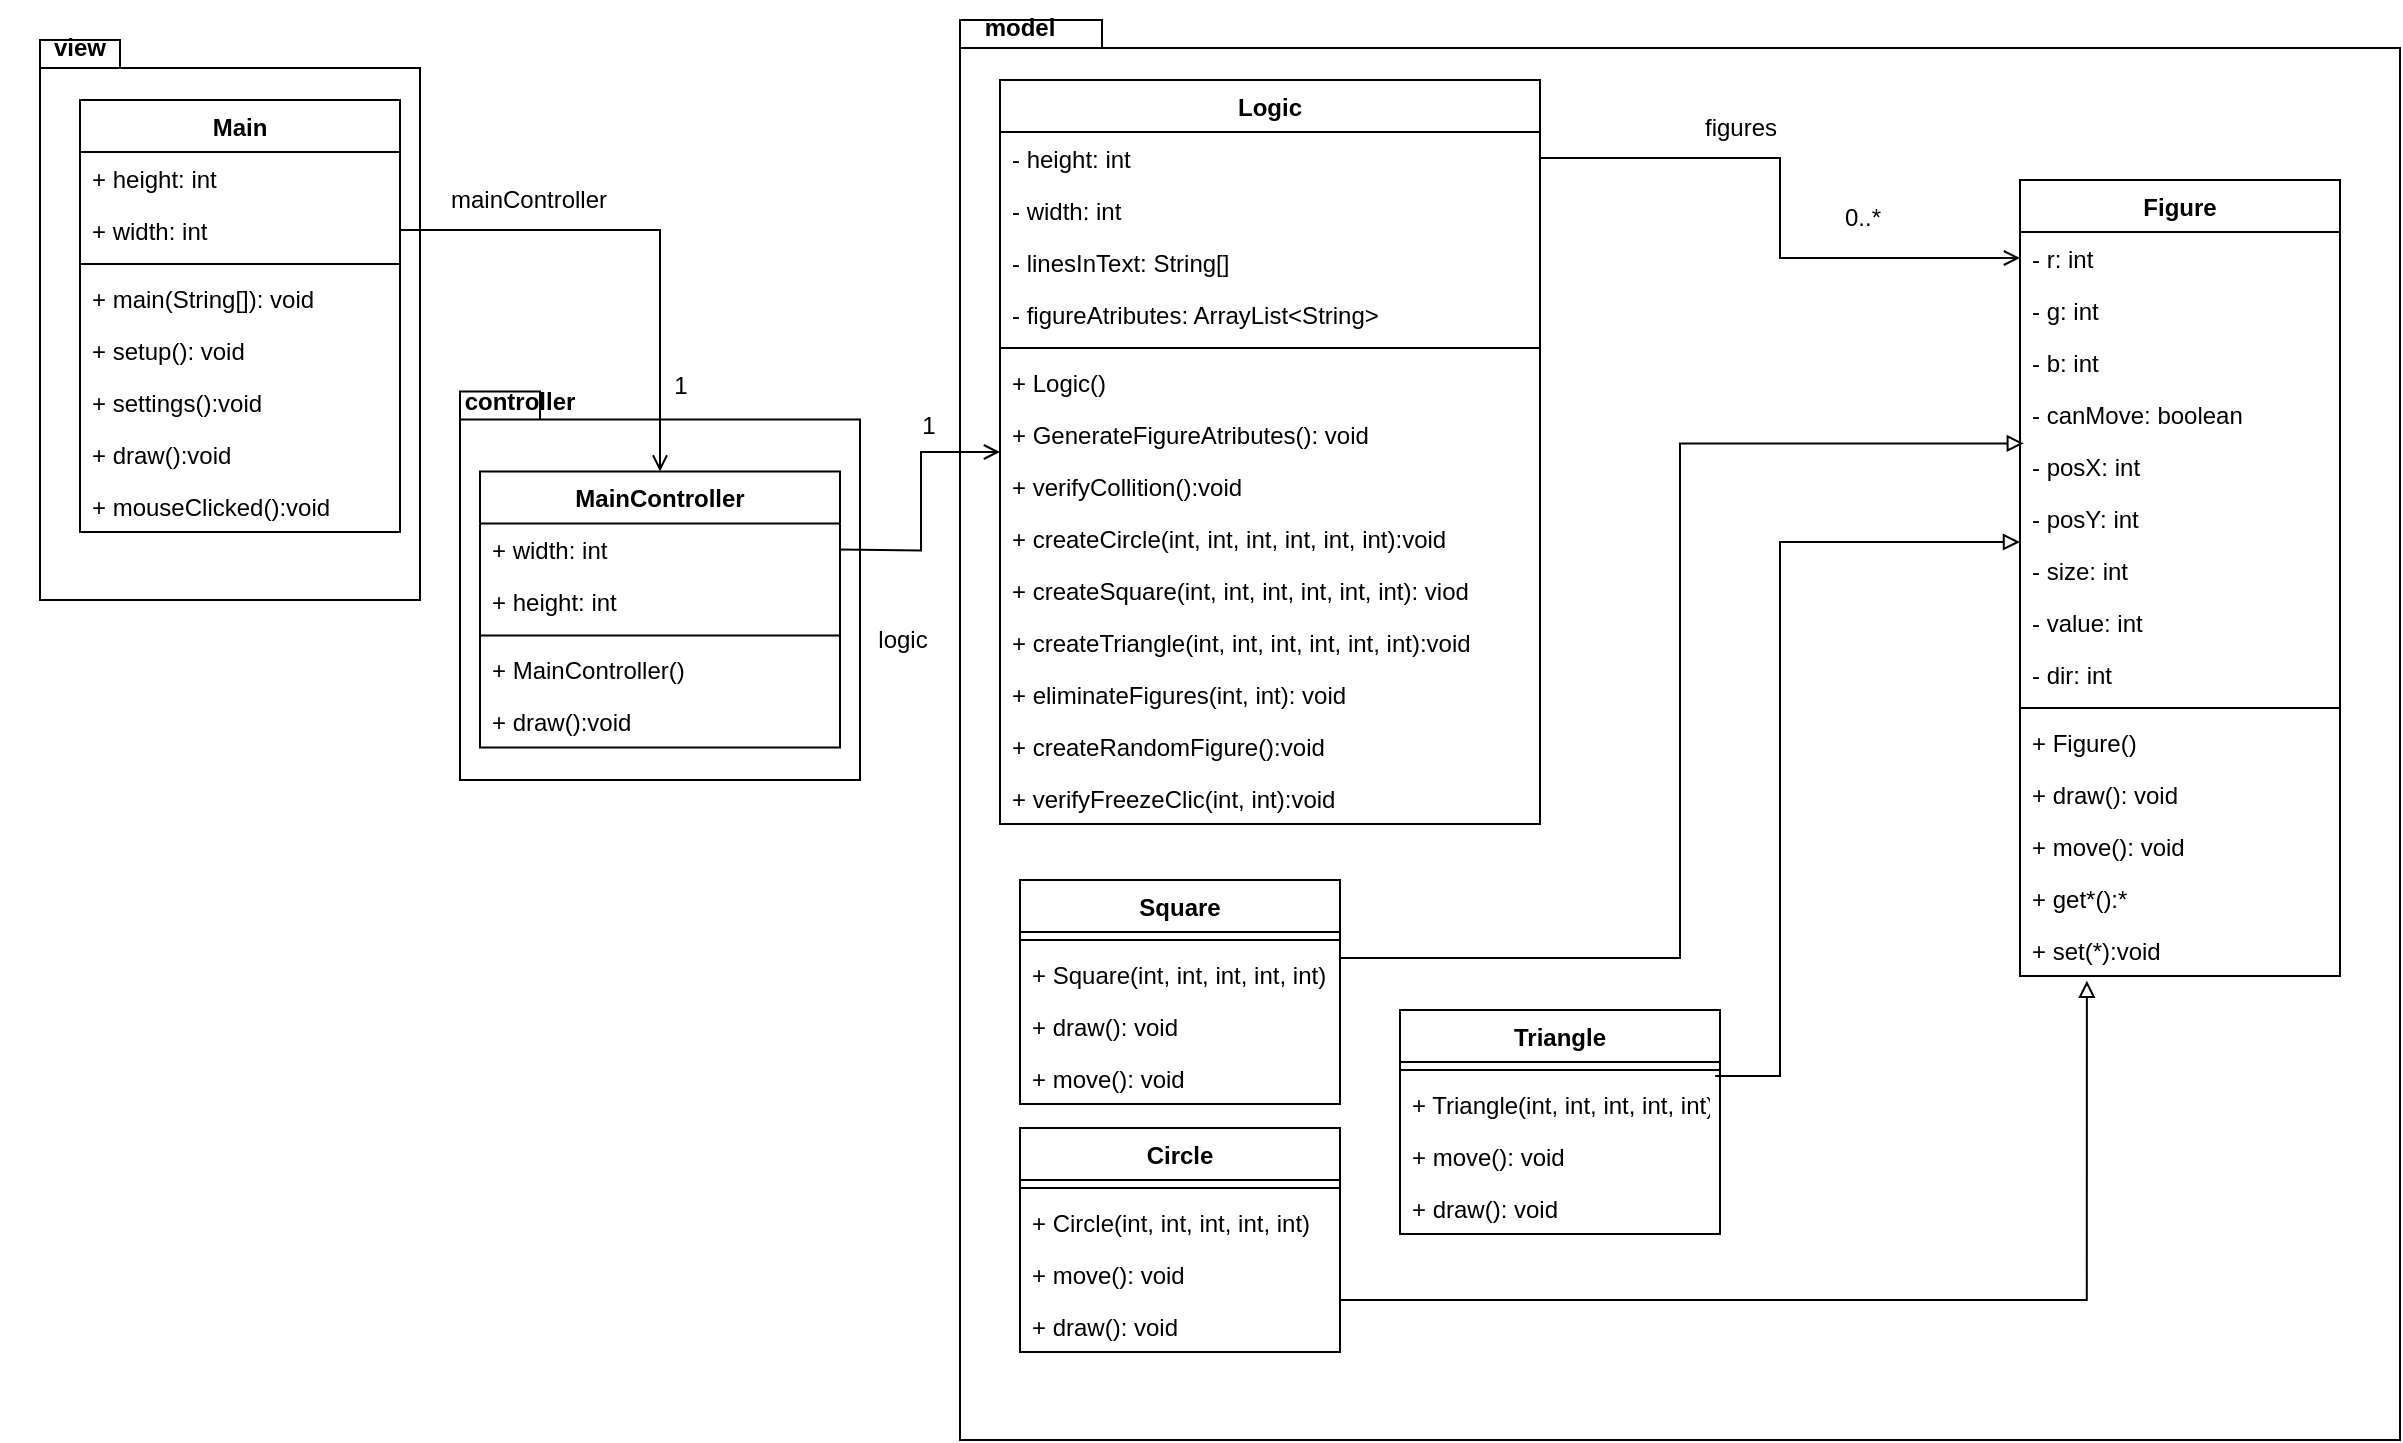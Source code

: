 <mxfile version="14.5.8" type="device"><diagram id="_qGnthvQk5ZYkVAYRONv" name="Page-1"><mxGraphModel dx="1828" dy="1073" grid="1" gridSize="10" guides="1" tooltips="1" connect="1" arrows="1" fold="1" page="1" pageScale="1" pageWidth="827" pageHeight="1169" math="0" shadow="0"><root><mxCell id="0"/><mxCell id="1" parent="0"/><mxCell id="oOan5vxvu7fPXLd4B6Ez-13" value="" style="shape=folder;fontStyle=1;spacingTop=10;tabWidth=40;tabHeight=14;tabPosition=left;html=1;" vertex="1" parent="1"><mxGeometry x="260" y="245.71" width="200" height="194.29" as="geometry"/></mxCell><mxCell id="oOan5vxvu7fPXLd4B6Ez-14" value="controller" style="text;align=center;fontStyle=1;verticalAlign=middle;spacingLeft=3;spacingRight=3;strokeColor=none;rotatable=0;points=[[0,0.5],[1,0.5]];portConstraint=eastwest;fontSize=12;" vertex="1" parent="1"><mxGeometry x="210" y="237" width="160" height="26" as="geometry"/></mxCell><mxCell id="oOan5vxvu7fPXLd4B6Ez-10" value="" style="shape=folder;fontStyle=1;spacingTop=10;tabWidth=40;tabHeight=14;tabPosition=left;html=1;" vertex="1" parent="1"><mxGeometry x="50" y="70" width="190" height="280" as="geometry"/></mxCell><mxCell id="oOan5vxvu7fPXLd4B6Ez-1" value="Main" style="swimlane;fontStyle=1;align=center;verticalAlign=top;childLayout=stackLayout;horizontal=1;startSize=26;horizontalStack=0;resizeParent=1;resizeParentMax=0;resizeLast=0;collapsible=1;marginBottom=0;" vertex="1" parent="1"><mxGeometry x="70" y="100" width="160" height="216" as="geometry"/></mxCell><mxCell id="oOan5vxvu7fPXLd4B6Ez-2" value="+ height: int" style="text;strokeColor=none;fillColor=none;align=left;verticalAlign=top;spacingLeft=4;spacingRight=4;overflow=hidden;rotatable=0;points=[[0,0.5],[1,0.5]];portConstraint=eastwest;" vertex="1" parent="oOan5vxvu7fPXLd4B6Ez-1"><mxGeometry y="26" width="160" height="26" as="geometry"/></mxCell><mxCell id="oOan5vxvu7fPXLd4B6Ez-9" value="+ width: int" style="text;strokeColor=none;fillColor=none;align=left;verticalAlign=top;spacingLeft=4;spacingRight=4;overflow=hidden;rotatable=0;points=[[0,0.5],[1,0.5]];portConstraint=eastwest;" vertex="1" parent="oOan5vxvu7fPXLd4B6Ez-1"><mxGeometry y="52" width="160" height="26" as="geometry"/></mxCell><mxCell id="oOan5vxvu7fPXLd4B6Ez-3" value="" style="line;strokeWidth=1;fillColor=none;align=left;verticalAlign=middle;spacingTop=-1;spacingLeft=3;spacingRight=3;rotatable=0;labelPosition=right;points=[];portConstraint=eastwest;" vertex="1" parent="oOan5vxvu7fPXLd4B6Ez-1"><mxGeometry y="78" width="160" height="8" as="geometry"/></mxCell><mxCell id="oOan5vxvu7fPXLd4B6Ez-4" value="+ main(String[]): void" style="text;strokeColor=none;fillColor=none;align=left;verticalAlign=top;spacingLeft=4;spacingRight=4;overflow=hidden;rotatable=0;points=[[0,0.5],[1,0.5]];portConstraint=eastwest;" vertex="1" parent="oOan5vxvu7fPXLd4B6Ez-1"><mxGeometry y="86" width="160" height="26" as="geometry"/></mxCell><mxCell id="oOan5vxvu7fPXLd4B6Ez-83" value="+ setup(): void" style="text;strokeColor=none;fillColor=none;align=left;verticalAlign=top;spacingLeft=4;spacingRight=4;overflow=hidden;rotatable=0;points=[[0,0.5],[1,0.5]];portConstraint=eastwest;" vertex="1" parent="oOan5vxvu7fPXLd4B6Ez-1"><mxGeometry y="112" width="160" height="26" as="geometry"/></mxCell><mxCell id="oOan5vxvu7fPXLd4B6Ez-86" value="+ settings():void" style="text;strokeColor=none;fillColor=none;align=left;verticalAlign=top;spacingLeft=4;spacingRight=4;overflow=hidden;rotatable=0;points=[[0,0.5],[1,0.5]];portConstraint=eastwest;" vertex="1" parent="oOan5vxvu7fPXLd4B6Ez-1"><mxGeometry y="138" width="160" height="26" as="geometry"/></mxCell><mxCell id="oOan5vxvu7fPXLd4B6Ez-85" value="+ draw():void" style="text;strokeColor=none;fillColor=none;align=left;verticalAlign=top;spacingLeft=4;spacingRight=4;overflow=hidden;rotatable=0;points=[[0,0.5],[1,0.5]];portConstraint=eastwest;" vertex="1" parent="oOan5vxvu7fPXLd4B6Ez-1"><mxGeometry y="164" width="160" height="26" as="geometry"/></mxCell><mxCell id="oOan5vxvu7fPXLd4B6Ez-87" value="+ mouseClicked():void" style="text;strokeColor=none;fillColor=none;align=left;verticalAlign=top;spacingLeft=4;spacingRight=4;overflow=hidden;rotatable=0;points=[[0,0.5],[1,0.5]];portConstraint=eastwest;" vertex="1" parent="oOan5vxvu7fPXLd4B6Ez-1"><mxGeometry y="190" width="160" height="26" as="geometry"/></mxCell><mxCell id="oOan5vxvu7fPXLd4B6Ez-5" value="MainController" style="swimlane;fontStyle=1;align=center;verticalAlign=top;childLayout=stackLayout;horizontal=1;startSize=26;horizontalStack=0;resizeParent=1;resizeParentMax=0;resizeLast=0;collapsible=1;marginBottom=0;" vertex="1" parent="1"><mxGeometry x="270" y="285.71" width="180" height="138" as="geometry"/></mxCell><mxCell id="oOan5vxvu7fPXLd4B6Ez-89" value="+ width: int" style="text;strokeColor=none;fillColor=none;align=left;verticalAlign=top;spacingLeft=4;spacingRight=4;overflow=hidden;rotatable=0;points=[[0,0.5],[1,0.5]];portConstraint=eastwest;" vertex="1" parent="oOan5vxvu7fPXLd4B6Ez-5"><mxGeometry y="26" width="180" height="26" as="geometry"/></mxCell><mxCell id="oOan5vxvu7fPXLd4B6Ez-88" value="+ height: int" style="text;strokeColor=none;fillColor=none;align=left;verticalAlign=top;spacingLeft=4;spacingRight=4;overflow=hidden;rotatable=0;points=[[0,0.5],[1,0.5]];portConstraint=eastwest;" vertex="1" parent="oOan5vxvu7fPXLd4B6Ez-5"><mxGeometry y="52" width="180" height="26" as="geometry"/></mxCell><mxCell id="oOan5vxvu7fPXLd4B6Ez-7" value="" style="line;strokeWidth=1;fillColor=none;align=left;verticalAlign=middle;spacingTop=-1;spacingLeft=3;spacingRight=3;rotatable=0;labelPosition=right;points=[];portConstraint=eastwest;" vertex="1" parent="oOan5vxvu7fPXLd4B6Ez-5"><mxGeometry y="78" width="180" height="8" as="geometry"/></mxCell><mxCell id="oOan5vxvu7fPXLd4B6Ez-8" value="+ MainController()" style="text;strokeColor=none;fillColor=none;align=left;verticalAlign=top;spacingLeft=4;spacingRight=4;overflow=hidden;rotatable=0;points=[[0,0.5],[1,0.5]];portConstraint=eastwest;" vertex="1" parent="oOan5vxvu7fPXLd4B6Ez-5"><mxGeometry y="86" width="180" height="26" as="geometry"/></mxCell><mxCell id="oOan5vxvu7fPXLd4B6Ez-90" value="+ draw():void" style="text;strokeColor=none;fillColor=none;align=left;verticalAlign=top;spacingLeft=4;spacingRight=4;overflow=hidden;rotatable=0;points=[[0,0.5],[1,0.5]];portConstraint=eastwest;" vertex="1" parent="oOan5vxvu7fPXLd4B6Ez-5"><mxGeometry y="112" width="180" height="26" as="geometry"/></mxCell><mxCell id="oOan5vxvu7fPXLd4B6Ez-11" value="view" style="text;align=center;fontStyle=1;verticalAlign=middle;spacingLeft=3;spacingRight=3;strokeColor=none;rotatable=0;points=[[0,0.5],[1,0.5]];portConstraint=eastwest;" vertex="1" parent="1"><mxGeometry x="30" y="60" width="80" height="26" as="geometry"/></mxCell><mxCell id="oOan5vxvu7fPXLd4B6Ez-12" style="edgeStyle=orthogonalEdgeStyle;rounded=0;orthogonalLoop=1;jettySize=auto;html=1;exitX=1;exitY=0.5;exitDx=0;exitDy=0;entryX=0.5;entryY=0;entryDx=0;entryDy=0;endArrow=open;endFill=0;" edge="1" parent="1" source="oOan5vxvu7fPXLd4B6Ez-9" target="oOan5vxvu7fPXLd4B6Ez-5"><mxGeometry relative="1" as="geometry"/></mxCell><mxCell id="oOan5vxvu7fPXLd4B6Ez-22" value="1" style="edgeLabel;html=1;align=center;verticalAlign=middle;resizable=0;points=[];fontSize=12;" vertex="1" connectable="0" parent="oOan5vxvu7fPXLd4B6Ez-12"><mxGeometry x="0.621" y="4" relative="1" as="geometry"><mxPoint x="6" y="5" as="offset"/></mxGeometry></mxCell><mxCell id="oOan5vxvu7fPXLd4B6Ez-24" value="mainController" style="edgeLabel;html=1;align=center;verticalAlign=middle;resizable=0;points=[];fontSize=12;" vertex="1" connectable="0" parent="oOan5vxvu7fPXLd4B6Ez-12"><mxGeometry x="-0.591" y="-1" relative="1" as="geometry"><mxPoint x="12" y="-16" as="offset"/></mxGeometry></mxCell><mxCell id="oOan5vxvu7fPXLd4B6Ez-15" value="" style="shape=folder;fontStyle=1;spacingTop=10;tabWidth=40;tabHeight=14;tabPosition=left;html=1;" vertex="1" parent="1"><mxGeometry x="510" y="60" width="720" height="710" as="geometry"/></mxCell><mxCell id="oOan5vxvu7fPXLd4B6Ez-16" value="model" style="text;align=center;fontStyle=1;verticalAlign=middle;spacingLeft=3;spacingRight=3;strokeColor=none;rotatable=0;points=[[0,0.5],[1,0.5]];portConstraint=eastwest;fontSize=12;" vertex="1" parent="1"><mxGeometry x="460" y="50" width="160" height="26" as="geometry"/></mxCell><mxCell id="oOan5vxvu7fPXLd4B6Ez-17" value="Logic" style="swimlane;fontStyle=1;align=center;verticalAlign=top;childLayout=stackLayout;horizontal=1;startSize=26;horizontalStack=0;resizeParent=1;resizeParentMax=0;resizeLast=0;collapsible=1;marginBottom=0;" vertex="1" parent="1"><mxGeometry x="530" y="90" width="270" height="372" as="geometry"/></mxCell><mxCell id="oOan5vxvu7fPXLd4B6Ez-18" value="- height: int" style="text;strokeColor=none;fillColor=none;align=left;verticalAlign=top;spacingLeft=4;spacingRight=4;overflow=hidden;rotatable=0;points=[[0,0.5],[1,0.5]];portConstraint=eastwest;" vertex="1" parent="oOan5vxvu7fPXLd4B6Ez-17"><mxGeometry y="26" width="270" height="26" as="geometry"/></mxCell><mxCell id="oOan5vxvu7fPXLd4B6Ez-74" value="- width: int" style="text;strokeColor=none;fillColor=none;align=left;verticalAlign=top;spacingLeft=4;spacingRight=4;overflow=hidden;rotatable=0;points=[[0,0.5],[1,0.5]];portConstraint=eastwest;" vertex="1" parent="oOan5vxvu7fPXLd4B6Ez-17"><mxGeometry y="52" width="270" height="26" as="geometry"/></mxCell><mxCell id="oOan5vxvu7fPXLd4B6Ez-75" value="- linesInText: String[]" style="text;strokeColor=none;fillColor=none;align=left;verticalAlign=top;spacingLeft=4;spacingRight=4;overflow=hidden;rotatable=0;points=[[0,0.5],[1,0.5]];portConstraint=eastwest;" vertex="1" parent="oOan5vxvu7fPXLd4B6Ez-17"><mxGeometry y="78" width="270" height="26" as="geometry"/></mxCell><mxCell id="oOan5vxvu7fPXLd4B6Ez-76" value="- figureAtributes: ArrayList&lt;String&gt;" style="text;strokeColor=none;fillColor=none;align=left;verticalAlign=top;spacingLeft=4;spacingRight=4;overflow=hidden;rotatable=0;points=[[0,0.5],[1,0.5]];portConstraint=eastwest;" vertex="1" parent="oOan5vxvu7fPXLd4B6Ez-17"><mxGeometry y="104" width="270" height="26" as="geometry"/></mxCell><mxCell id="oOan5vxvu7fPXLd4B6Ez-19" value="" style="line;strokeWidth=1;fillColor=none;align=left;verticalAlign=middle;spacingTop=-1;spacingLeft=3;spacingRight=3;rotatable=0;labelPosition=right;points=[];portConstraint=eastwest;" vertex="1" parent="oOan5vxvu7fPXLd4B6Ez-17"><mxGeometry y="130" width="270" height="8" as="geometry"/></mxCell><mxCell id="oOan5vxvu7fPXLd4B6Ez-20" value="+ Logic()" style="text;strokeColor=none;fillColor=none;align=left;verticalAlign=top;spacingLeft=4;spacingRight=4;overflow=hidden;rotatable=0;points=[[0,0.5],[1,0.5]];portConstraint=eastwest;" vertex="1" parent="oOan5vxvu7fPXLd4B6Ez-17"><mxGeometry y="138" width="270" height="26" as="geometry"/></mxCell><mxCell id="oOan5vxvu7fPXLd4B6Ez-73" value="+ GenerateFigureAtributes(): void" style="text;strokeColor=none;fillColor=none;align=left;verticalAlign=top;spacingLeft=4;spacingRight=4;overflow=hidden;rotatable=0;points=[[0,0.5],[1,0.5]];portConstraint=eastwest;" vertex="1" parent="oOan5vxvu7fPXLd4B6Ez-17"><mxGeometry y="164" width="270" height="26" as="geometry"/></mxCell><mxCell id="oOan5vxvu7fPXLd4B6Ez-67" value="+ verifyCollition():void" style="text;strokeColor=none;fillColor=none;align=left;verticalAlign=top;spacingLeft=4;spacingRight=4;overflow=hidden;rotatable=0;points=[[0,0.5],[1,0.5]];portConstraint=eastwest;" vertex="1" parent="oOan5vxvu7fPXLd4B6Ez-17"><mxGeometry y="190" width="270" height="26" as="geometry"/></mxCell><mxCell id="oOan5vxvu7fPXLd4B6Ez-68" value="+ createCircle(int, int, int, int, int, int):void" style="text;strokeColor=none;fillColor=none;align=left;verticalAlign=top;spacingLeft=4;spacingRight=4;overflow=hidden;rotatable=0;points=[[0,0.5],[1,0.5]];portConstraint=eastwest;" vertex="1" parent="oOan5vxvu7fPXLd4B6Ez-17"><mxGeometry y="216" width="270" height="26" as="geometry"/></mxCell><mxCell id="oOan5vxvu7fPXLd4B6Ez-69" value="+ createSquare(int, int, int, int, int, int): viod" style="text;strokeColor=none;fillColor=none;align=left;verticalAlign=top;spacingLeft=4;spacingRight=4;overflow=hidden;rotatable=0;points=[[0,0.5],[1,0.5]];portConstraint=eastwest;" vertex="1" parent="oOan5vxvu7fPXLd4B6Ez-17"><mxGeometry y="242" width="270" height="26" as="geometry"/></mxCell><mxCell id="oOan5vxvu7fPXLd4B6Ez-70" value="+ createTriangle(int, int, int, int, int, int):void" style="text;strokeColor=none;fillColor=none;align=left;verticalAlign=top;spacingLeft=4;spacingRight=4;overflow=hidden;rotatable=0;points=[[0,0.5],[1,0.5]];portConstraint=eastwest;" vertex="1" parent="oOan5vxvu7fPXLd4B6Ez-17"><mxGeometry y="268" width="270" height="26" as="geometry"/></mxCell><mxCell id="oOan5vxvu7fPXLd4B6Ez-72" value="+ eliminateFigures(int, int): void" style="text;strokeColor=none;fillColor=none;align=left;verticalAlign=top;spacingLeft=4;spacingRight=4;overflow=hidden;rotatable=0;points=[[0,0.5],[1,0.5]];portConstraint=eastwest;" vertex="1" parent="oOan5vxvu7fPXLd4B6Ez-17"><mxGeometry y="294" width="270" height="26" as="geometry"/></mxCell><mxCell id="oOan5vxvu7fPXLd4B6Ez-78" value="+ createRandomFigure():void" style="text;strokeColor=none;fillColor=none;align=left;verticalAlign=top;spacingLeft=4;spacingRight=4;overflow=hidden;rotatable=0;points=[[0,0.5],[1,0.5]];portConstraint=eastwest;" vertex="1" parent="oOan5vxvu7fPXLd4B6Ez-17"><mxGeometry y="320" width="270" height="26" as="geometry"/></mxCell><mxCell id="oOan5vxvu7fPXLd4B6Ez-80" value="+ verifyFreezeClic(int, int):void" style="text;strokeColor=none;fillColor=none;align=left;verticalAlign=top;spacingLeft=4;spacingRight=4;overflow=hidden;rotatable=0;points=[[0,0.5],[1,0.5]];portConstraint=eastwest;" vertex="1" parent="oOan5vxvu7fPXLd4B6Ez-17"><mxGeometry y="346" width="270" height="26" as="geometry"/></mxCell><mxCell id="oOan5vxvu7fPXLd4B6Ez-21" style="edgeStyle=orthogonalEdgeStyle;rounded=0;orthogonalLoop=1;jettySize=auto;html=1;exitX=1;exitY=0.5;exitDx=0;exitDy=0;entryX=0;entryY=0.5;entryDx=0;entryDy=0;fontSize=12;endArrow=open;endFill=0;" edge="1" parent="1" target="oOan5vxvu7fPXLd4B6Ez-17"><mxGeometry relative="1" as="geometry"><mxPoint x="450" y="324.71" as="sourcePoint"/></mxGeometry></mxCell><mxCell id="oOan5vxvu7fPXLd4B6Ez-23" value="1" style="edgeLabel;html=1;align=center;verticalAlign=middle;resizable=0;points=[];fontSize=12;" vertex="1" connectable="0" parent="oOan5vxvu7fPXLd4B6Ez-21"><mxGeometry x="0.719" y="-1" relative="1" as="geometry"><mxPoint x="-18.14" y="-14" as="offset"/></mxGeometry></mxCell><mxCell id="oOan5vxvu7fPXLd4B6Ez-25" value="logic" style="edgeLabel;html=1;align=center;verticalAlign=middle;resizable=0;points=[];fontSize=12;" vertex="1" connectable="0" parent="oOan5vxvu7fPXLd4B6Ez-21"><mxGeometry x="0.241" y="-4" relative="1" as="geometry"><mxPoint x="-14" y="83.86" as="offset"/></mxGeometry></mxCell><mxCell id="oOan5vxvu7fPXLd4B6Ez-26" value="Figure" style="swimlane;fontStyle=1;align=center;verticalAlign=top;childLayout=stackLayout;horizontal=1;startSize=26;horizontalStack=0;resizeParent=1;resizeParentMax=0;resizeLast=0;collapsible=1;marginBottom=0;" vertex="1" parent="1"><mxGeometry x="1040" y="140" width="160" height="398" as="geometry"/></mxCell><mxCell id="oOan5vxvu7fPXLd4B6Ez-27" value="- r: int" style="text;strokeColor=none;fillColor=none;align=left;verticalAlign=top;spacingLeft=4;spacingRight=4;overflow=hidden;rotatable=0;points=[[0,0.5],[1,0.5]];portConstraint=eastwest;" vertex="1" parent="oOan5vxvu7fPXLd4B6Ez-26"><mxGeometry y="26" width="160" height="26" as="geometry"/></mxCell><mxCell id="oOan5vxvu7fPXLd4B6Ez-41" value="- g: int" style="text;strokeColor=none;fillColor=none;align=left;verticalAlign=top;spacingLeft=4;spacingRight=4;overflow=hidden;rotatable=0;points=[[0,0.5],[1,0.5]];portConstraint=eastwest;fontStyle=0" vertex="1" parent="oOan5vxvu7fPXLd4B6Ez-26"><mxGeometry y="52" width="160" height="26" as="geometry"/></mxCell><mxCell id="oOan5vxvu7fPXLd4B6Ez-42" value="- b: int" style="text;strokeColor=none;fillColor=none;align=left;verticalAlign=top;spacingLeft=4;spacingRight=4;overflow=hidden;rotatable=0;points=[[0,0.5],[1,0.5]];portConstraint=eastwest;" vertex="1" parent="oOan5vxvu7fPXLd4B6Ez-26"><mxGeometry y="78" width="160" height="26" as="geometry"/></mxCell><mxCell id="oOan5vxvu7fPXLd4B6Ez-43" value="- canMove: boolean" style="text;strokeColor=none;fillColor=none;align=left;verticalAlign=top;spacingLeft=4;spacingRight=4;overflow=hidden;rotatable=0;points=[[0,0.5],[1,0.5]];portConstraint=eastwest;" vertex="1" parent="oOan5vxvu7fPXLd4B6Ez-26"><mxGeometry y="104" width="160" height="26" as="geometry"/></mxCell><mxCell id="oOan5vxvu7fPXLd4B6Ez-44" value="- posX: int" style="text;strokeColor=none;fillColor=none;align=left;verticalAlign=top;spacingLeft=4;spacingRight=4;overflow=hidden;rotatable=0;points=[[0,0.5],[1,0.5]];portConstraint=eastwest;" vertex="1" parent="oOan5vxvu7fPXLd4B6Ez-26"><mxGeometry y="130" width="160" height="26" as="geometry"/></mxCell><mxCell id="oOan5vxvu7fPXLd4B6Ez-45" value="- posY: int" style="text;strokeColor=none;fillColor=none;align=left;verticalAlign=top;spacingLeft=4;spacingRight=4;overflow=hidden;rotatable=0;points=[[0,0.5],[1,0.5]];portConstraint=eastwest;" vertex="1" parent="oOan5vxvu7fPXLd4B6Ez-26"><mxGeometry y="156" width="160" height="26" as="geometry"/></mxCell><mxCell id="oOan5vxvu7fPXLd4B6Ez-47" value="- size: int" style="text;strokeColor=none;fillColor=none;align=left;verticalAlign=top;spacingLeft=4;spacingRight=4;overflow=hidden;rotatable=0;points=[[0,0.5],[1,0.5]];portConstraint=eastwest;" vertex="1" parent="oOan5vxvu7fPXLd4B6Ez-26"><mxGeometry y="182" width="160" height="26" as="geometry"/></mxCell><mxCell id="oOan5vxvu7fPXLd4B6Ez-48" value="- value: int" style="text;strokeColor=none;fillColor=none;align=left;verticalAlign=top;spacingLeft=4;spacingRight=4;overflow=hidden;rotatable=0;points=[[0,0.5],[1,0.5]];portConstraint=eastwest;" vertex="1" parent="oOan5vxvu7fPXLd4B6Ez-26"><mxGeometry y="208" width="160" height="26" as="geometry"/></mxCell><mxCell id="oOan5vxvu7fPXLd4B6Ez-49" value="- dir: int" style="text;strokeColor=none;fillColor=none;align=left;verticalAlign=top;spacingLeft=4;spacingRight=4;overflow=hidden;rotatable=0;points=[[0,0.5],[1,0.5]];portConstraint=eastwest;" vertex="1" parent="oOan5vxvu7fPXLd4B6Ez-26"><mxGeometry y="234" width="160" height="26" as="geometry"/></mxCell><mxCell id="oOan5vxvu7fPXLd4B6Ez-28" value="" style="line;strokeWidth=1;fillColor=none;align=left;verticalAlign=middle;spacingTop=-1;spacingLeft=3;spacingRight=3;rotatable=0;labelPosition=right;points=[];portConstraint=eastwest;" vertex="1" parent="oOan5vxvu7fPXLd4B6Ez-26"><mxGeometry y="260" width="160" height="8" as="geometry"/></mxCell><mxCell id="oOan5vxvu7fPXLd4B6Ez-29" value="+ Figure()" style="text;strokeColor=none;fillColor=none;align=left;verticalAlign=top;spacingLeft=4;spacingRight=4;overflow=hidden;rotatable=0;points=[[0,0.5],[1,0.5]];portConstraint=eastwest;" vertex="1" parent="oOan5vxvu7fPXLd4B6Ez-26"><mxGeometry y="268" width="160" height="26" as="geometry"/></mxCell><mxCell id="oOan5vxvu7fPXLd4B6Ez-63" value="+ draw(): void" style="text;strokeColor=none;fillColor=none;align=left;verticalAlign=top;spacingLeft=4;spacingRight=4;overflow=hidden;rotatable=0;points=[[0,0.5],[1,0.5]];portConstraint=eastwest;" vertex="1" parent="oOan5vxvu7fPXLd4B6Ez-26"><mxGeometry y="294" width="160" height="26" as="geometry"/></mxCell><mxCell id="oOan5vxvu7fPXLd4B6Ez-64" value="+ move(): void" style="text;strokeColor=none;fillColor=none;align=left;verticalAlign=top;spacingLeft=4;spacingRight=4;overflow=hidden;rotatable=0;points=[[0,0.5],[1,0.5]];portConstraint=eastwest;" vertex="1" parent="oOan5vxvu7fPXLd4B6Ez-26"><mxGeometry y="320" width="160" height="26" as="geometry"/></mxCell><mxCell id="oOan5vxvu7fPXLd4B6Ez-66" value="+ get*():*" style="text;strokeColor=none;fillColor=none;align=left;verticalAlign=top;spacingLeft=4;spacingRight=4;overflow=hidden;rotatable=0;points=[[0,0.5],[1,0.5]];portConstraint=eastwest;" vertex="1" parent="oOan5vxvu7fPXLd4B6Ez-26"><mxGeometry y="346" width="160" height="26" as="geometry"/></mxCell><mxCell id="oOan5vxvu7fPXLd4B6Ez-65" value="+ set(*):void" style="text;strokeColor=none;fillColor=none;align=left;verticalAlign=top;spacingLeft=4;spacingRight=4;overflow=hidden;rotatable=0;points=[[0,0.5],[1,0.5]];portConstraint=eastwest;" vertex="1" parent="oOan5vxvu7fPXLd4B6Ez-26"><mxGeometry y="372" width="160" height="26" as="geometry"/></mxCell><mxCell id="oOan5vxvu7fPXLd4B6Ez-31" style="edgeStyle=orthogonalEdgeStyle;rounded=0;orthogonalLoop=1;jettySize=auto;html=1;exitX=1;exitY=0.5;exitDx=0;exitDy=0;entryX=0;entryY=0.5;entryDx=0;entryDy=0;endArrow=open;endFill=0;fontSize=12;" edge="1" parent="1" source="oOan5vxvu7fPXLd4B6Ez-18" target="oOan5vxvu7fPXLd4B6Ez-27"><mxGeometry relative="1" as="geometry"/></mxCell><mxCell id="oOan5vxvu7fPXLd4B6Ez-32" value="0..*" style="edgeLabel;html=1;align=center;verticalAlign=middle;resizable=0;points=[];fontSize=12;" vertex="1" connectable="0" parent="oOan5vxvu7fPXLd4B6Ez-31"><mxGeometry x="0.274" y="-2" relative="1" as="geometry"><mxPoint x="26" y="-22" as="offset"/></mxGeometry></mxCell><mxCell id="oOan5vxvu7fPXLd4B6Ez-33" value="figures" style="edgeLabel;html=1;align=center;verticalAlign=middle;resizable=0;points=[];fontSize=12;" vertex="1" connectable="0" parent="oOan5vxvu7fPXLd4B6Ez-31"><mxGeometry x="-0.266" y="2" relative="1" as="geometry"><mxPoint x="-7" y="-13" as="offset"/></mxGeometry></mxCell><mxCell id="oOan5vxvu7fPXLd4B6Ez-37" value="Square" style="swimlane;fontStyle=1;align=center;verticalAlign=top;childLayout=stackLayout;horizontal=1;startSize=26;horizontalStack=0;resizeParent=1;resizeParentMax=0;resizeLast=0;collapsible=1;marginBottom=0;" vertex="1" parent="1"><mxGeometry x="540" y="490" width="160" height="112" as="geometry"/></mxCell><mxCell id="oOan5vxvu7fPXLd4B6Ez-39" value="" style="line;strokeWidth=1;fillColor=none;align=left;verticalAlign=middle;spacingTop=-1;spacingLeft=3;spacingRight=3;rotatable=0;labelPosition=right;points=[];portConstraint=eastwest;" vertex="1" parent="oOan5vxvu7fPXLd4B6Ez-37"><mxGeometry y="26" width="160" height="8" as="geometry"/></mxCell><mxCell id="oOan5vxvu7fPXLd4B6Ez-40" value="+ Square(int, int, int, int, int)" style="text;strokeColor=none;fillColor=none;align=left;verticalAlign=top;spacingLeft=4;spacingRight=4;overflow=hidden;rotatable=0;points=[[0,0.5],[1,0.5]];portConstraint=eastwest;" vertex="1" parent="oOan5vxvu7fPXLd4B6Ez-37"><mxGeometry y="34" width="160" height="26" as="geometry"/></mxCell><mxCell id="oOan5vxvu7fPXLd4B6Ez-96" value="+ draw(): void" style="text;strokeColor=none;fillColor=none;align=left;verticalAlign=top;spacingLeft=4;spacingRight=4;overflow=hidden;rotatable=0;points=[[0,0.5],[1,0.5]];portConstraint=eastwest;" vertex="1" parent="oOan5vxvu7fPXLd4B6Ez-37"><mxGeometry y="60" width="160" height="26" as="geometry"/></mxCell><mxCell id="oOan5vxvu7fPXLd4B6Ez-93" value="+ move(): void" style="text;strokeColor=none;fillColor=none;align=left;verticalAlign=top;spacingLeft=4;spacingRight=4;overflow=hidden;rotatable=0;points=[[0,0.5],[1,0.5]];portConstraint=eastwest;" vertex="1" parent="oOan5vxvu7fPXLd4B6Ez-37"><mxGeometry y="86" width="160" height="26" as="geometry"/></mxCell><mxCell id="oOan5vxvu7fPXLd4B6Ez-50" value="Circle" style="swimlane;fontStyle=1;align=center;verticalAlign=top;childLayout=stackLayout;horizontal=1;startSize=26;horizontalStack=0;resizeParent=1;resizeParentMax=0;resizeLast=0;collapsible=1;marginBottom=0;" vertex="1" parent="1"><mxGeometry x="540" y="614" width="160" height="112" as="geometry"/></mxCell><mxCell id="oOan5vxvu7fPXLd4B6Ez-52" value="" style="line;strokeWidth=1;fillColor=none;align=left;verticalAlign=middle;spacingTop=-1;spacingLeft=3;spacingRight=3;rotatable=0;labelPosition=right;points=[];portConstraint=eastwest;" vertex="1" parent="oOan5vxvu7fPXLd4B6Ez-50"><mxGeometry y="26" width="160" height="8" as="geometry"/></mxCell><mxCell id="oOan5vxvu7fPXLd4B6Ez-91" value="+ Circle(int, int, int, int, int)" style="text;strokeColor=none;fillColor=none;align=left;verticalAlign=top;spacingLeft=4;spacingRight=4;overflow=hidden;rotatable=0;points=[[0,0.5],[1,0.5]];portConstraint=eastwest;" vertex="1" parent="oOan5vxvu7fPXLd4B6Ez-50"><mxGeometry y="34" width="160" height="26" as="geometry"/></mxCell><mxCell id="oOan5vxvu7fPXLd4B6Ez-94" value="+ move(): void" style="text;strokeColor=none;fillColor=none;align=left;verticalAlign=top;spacingLeft=4;spacingRight=4;overflow=hidden;rotatable=0;points=[[0,0.5],[1,0.5]];portConstraint=eastwest;" vertex="1" parent="oOan5vxvu7fPXLd4B6Ez-50"><mxGeometry y="60" width="160" height="26" as="geometry"/></mxCell><mxCell id="oOan5vxvu7fPXLd4B6Ez-98" value="+ draw(): void" style="text;strokeColor=none;fillColor=none;align=left;verticalAlign=top;spacingLeft=4;spacingRight=4;overflow=hidden;rotatable=0;points=[[0,0.5],[1,0.5]];portConstraint=eastwest;" vertex="1" parent="oOan5vxvu7fPXLd4B6Ez-50"><mxGeometry y="86" width="160" height="26" as="geometry"/></mxCell><mxCell id="oOan5vxvu7fPXLd4B6Ez-54" value="Triangle" style="swimlane;fontStyle=1;align=center;verticalAlign=top;childLayout=stackLayout;horizontal=1;startSize=26;horizontalStack=0;resizeParent=1;resizeParentMax=0;resizeLast=0;collapsible=1;marginBottom=0;" vertex="1" parent="1"><mxGeometry x="730" y="555" width="160" height="112" as="geometry"/></mxCell><mxCell id="oOan5vxvu7fPXLd4B6Ez-56" value="" style="line;strokeWidth=1;fillColor=none;align=left;verticalAlign=middle;spacingTop=-1;spacingLeft=3;spacingRight=3;rotatable=0;labelPosition=right;points=[];portConstraint=eastwest;" vertex="1" parent="oOan5vxvu7fPXLd4B6Ez-54"><mxGeometry y="26" width="160" height="8" as="geometry"/></mxCell><mxCell id="oOan5vxvu7fPXLd4B6Ez-92" value="+ Triangle(int, int, int, int, int)" style="text;strokeColor=none;fillColor=none;align=left;verticalAlign=top;spacingLeft=4;spacingRight=4;overflow=hidden;rotatable=0;points=[[0,0.5],[1,0.5]];portConstraint=eastwest;" vertex="1" parent="oOan5vxvu7fPXLd4B6Ez-54"><mxGeometry y="34" width="160" height="26" as="geometry"/></mxCell><mxCell id="oOan5vxvu7fPXLd4B6Ez-95" value="+ move(): void" style="text;strokeColor=none;fillColor=none;align=left;verticalAlign=top;spacingLeft=4;spacingRight=4;overflow=hidden;rotatable=0;points=[[0,0.5],[1,0.5]];portConstraint=eastwest;" vertex="1" parent="oOan5vxvu7fPXLd4B6Ez-54"><mxGeometry y="60" width="160" height="26" as="geometry"/></mxCell><mxCell id="oOan5vxvu7fPXLd4B6Ez-99" value="+ draw(): void" style="text;strokeColor=none;fillColor=none;align=left;verticalAlign=top;spacingLeft=4;spacingRight=4;overflow=hidden;rotatable=0;points=[[0,0.5],[1,0.5]];portConstraint=eastwest;" vertex="1" parent="oOan5vxvu7fPXLd4B6Ez-54"><mxGeometry y="86" width="160" height="26" as="geometry"/></mxCell><mxCell id="oOan5vxvu7fPXLd4B6Ez-61" style="edgeStyle=orthogonalEdgeStyle;rounded=0;orthogonalLoop=1;jettySize=auto;html=1;exitX=0.985;exitY=-0.038;exitDx=0;exitDy=0;endArrow=block;endFill=0;fontSize=12;exitPerimeter=0;" edge="1" parent="1" source="oOan5vxvu7fPXLd4B6Ez-92"><mxGeometry relative="1" as="geometry"><mxPoint x="890" y="615.0" as="sourcePoint"/><mxPoint x="1040" y="321" as="targetPoint"/><Array as="points"><mxPoint x="920" y="588"/><mxPoint x="920" y="321"/></Array></mxGeometry></mxCell><mxCell id="oOan5vxvu7fPXLd4B6Ez-62" style="edgeStyle=orthogonalEdgeStyle;rounded=0;orthogonalLoop=1;jettySize=auto;html=1;endArrow=block;endFill=0;fontSize=12;entryX=0.209;entryY=1.093;entryDx=0;entryDy=0;entryPerimeter=0;" edge="1" parent="1" target="oOan5vxvu7fPXLd4B6Ez-65"><mxGeometry relative="1" as="geometry"><mxPoint x="700" y="700" as="sourcePoint"/><mxPoint x="910" y="450" as="targetPoint"/><Array as="points"><mxPoint x="700" y="700"/><mxPoint x="1073" y="700"/></Array></mxGeometry></mxCell><mxCell id="oOan5vxvu7fPXLd4B6Ez-71" style="edgeStyle=orthogonalEdgeStyle;rounded=0;orthogonalLoop=1;jettySize=auto;html=1;exitX=1;exitY=0.5;exitDx=0;exitDy=0;entryX=0.012;entryY=0.066;entryDx=0;entryDy=0;entryPerimeter=0;endArrow=block;endFill=0;fontSize=12;" edge="1" parent="1" target="oOan5vxvu7fPXLd4B6Ez-44"><mxGeometry relative="1" as="geometry"><mxPoint x="700" y="529" as="sourcePoint"/><Array as="points"><mxPoint x="870" y="529"/><mxPoint x="870" y="272"/></Array></mxGeometry></mxCell></root></mxGraphModel></diagram></mxfile>